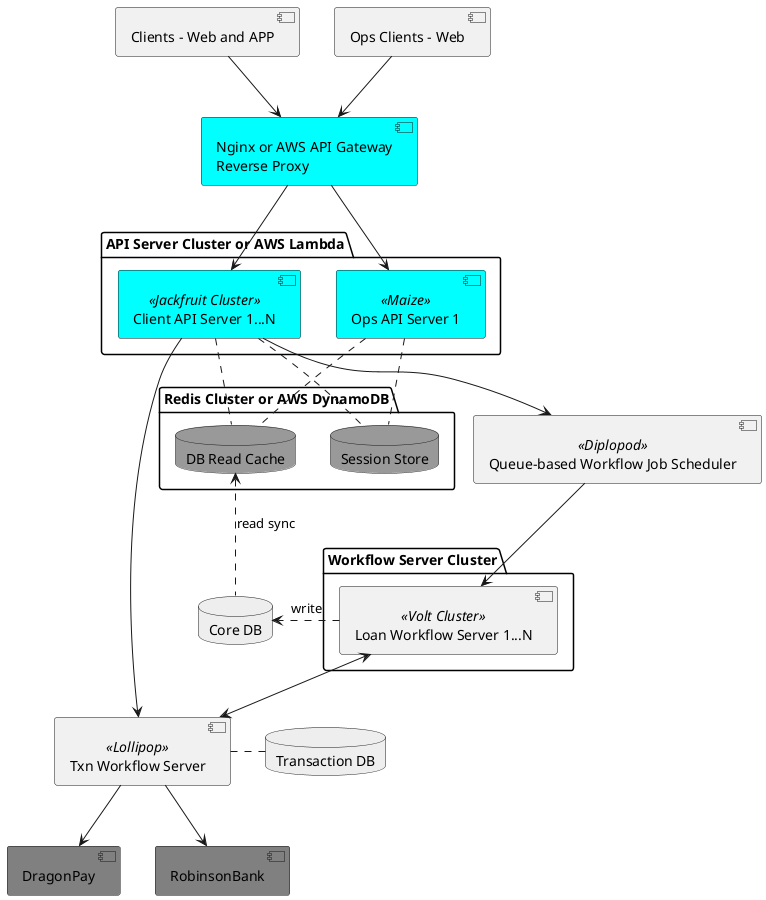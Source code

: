 @startuml

component [Clients - Web and APP] as CLIENTS
component [Ops Clients - Web] as OPS_CLIENTS

component [Nginx or AWS API Gateway\nReverse Proxy] as NGINX #cyan

package "API Server Cluster or AWS Lambda" as API_SERVER_CLUSTER {
	component [Client API Server 1...N] as JACKFRUIT <<Jackfruit Cluster>>  #cyan
	component [Ops API Server 1] as MAIZE <<Maize>> #cyan
}

package "Redis Cluster or AWS DynamoDB" as REDIS_CLUSTER {
	database "Session Store" as SESSION_DB #999
	database "DB Read Cache" as CACHE_DB #999
}

component [Queue-based Workflow Job Scheduler] as WF_SCHEDULER <<Diplopod>>

JACKFRUIT --> WF_SCHEDULER

component [Txn Workflow Server] as LOLLIPOP <<Lollipop>>
component [DragonPay] as DP #grey
component [RobinsonBank] as RB #grey

LOLLIPOP --> DP
LOLLIPOP --> RB

JACKFRUIT .. SESSION_DB
JACKFRUIT .. CACHE_DB
MAIZE .. SESSION_DB
MAIZE .. CACHE_DB

CLIENTS --> NGINX
OPS_CLIENTS --> NGINX

NGINX --> JACKFRUIT
NGINX --> MAIZE


database "Transaction DB" as TXN_DB #eee
LOLLIPOP . TXN_DB

package "Workflow Server Cluster" as WF_SERVER_CLUSTER {
	component [Loan Workflow Server 1...N] as VOLT <<Volt Cluster>>
}

VOLT <--> LOLLIPOP

JACKFRUIT --> LOLLIPOP

database "Core DB" as DB #EEE

VOLT .> DB : write

CACHE_DB <. DB : read sync

WF_SCHEDULER --> VOLT

@enduml